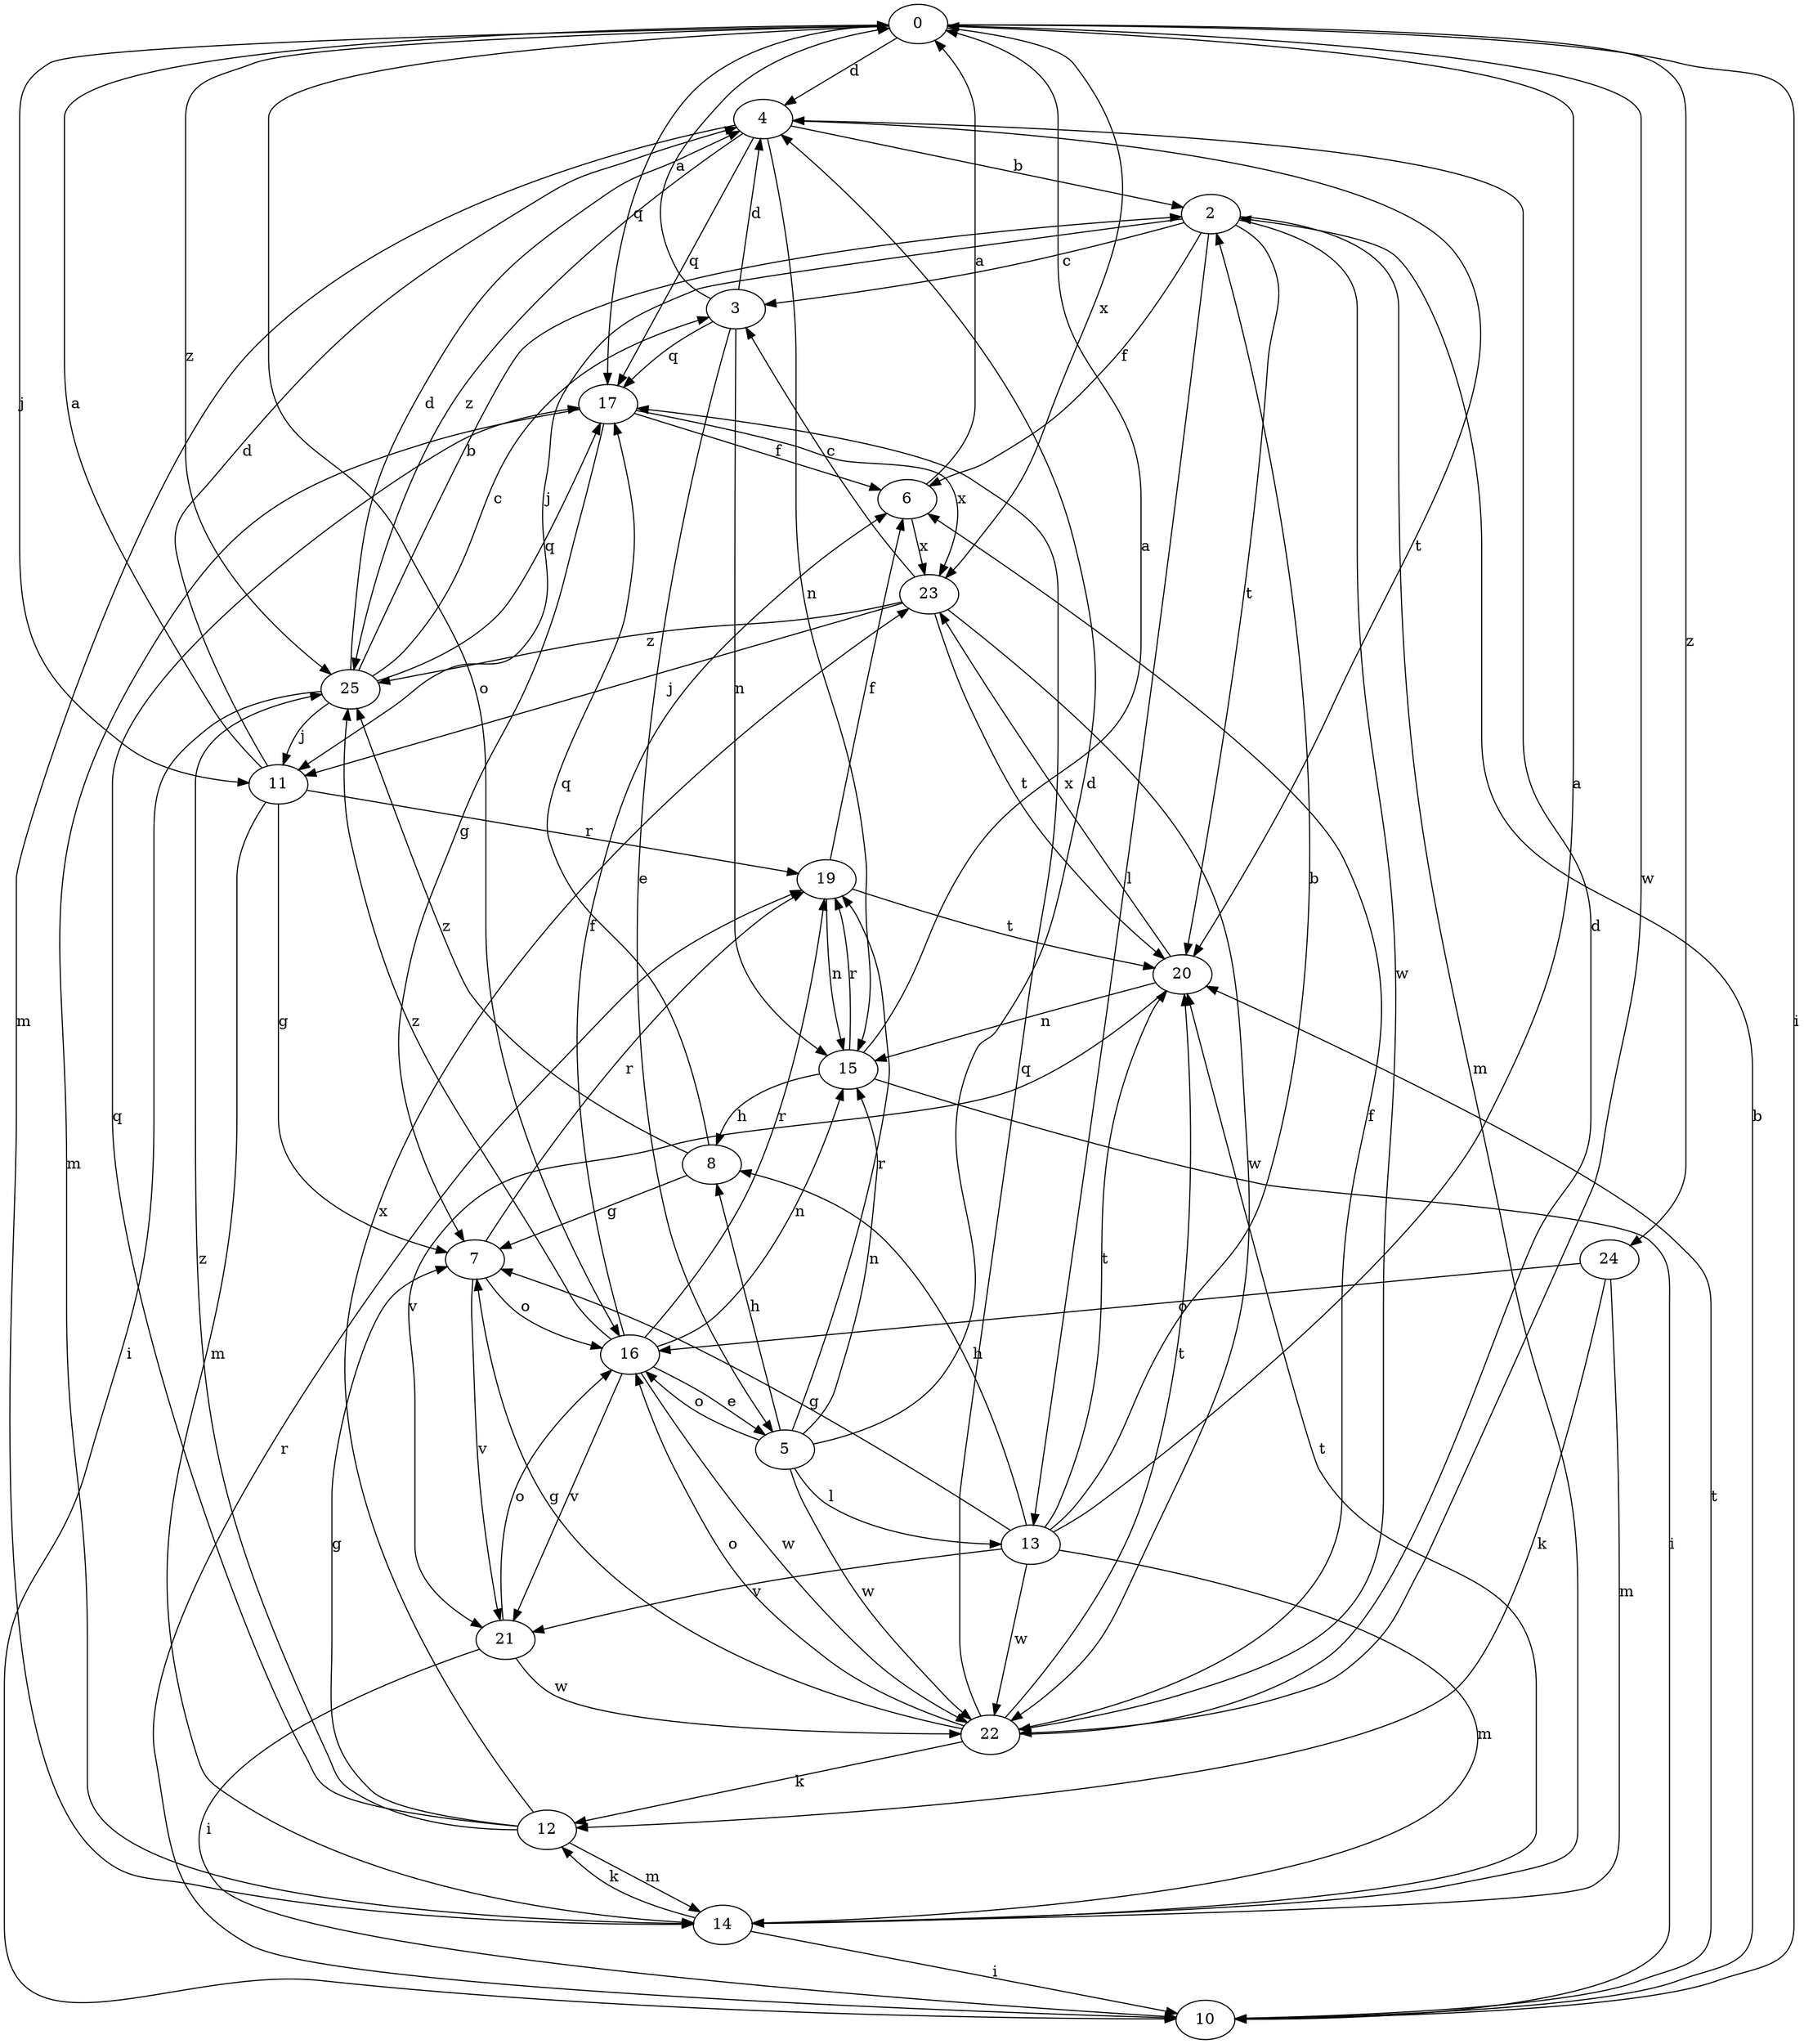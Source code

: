 strict digraph  {
0;
2;
3;
4;
5;
6;
7;
8;
10;
11;
12;
13;
14;
15;
16;
17;
19;
20;
21;
22;
23;
24;
25;
0 -> 4  [label=d];
0 -> 10  [label=i];
0 -> 11  [label=j];
0 -> 16  [label=o];
0 -> 17  [label=q];
0 -> 22  [label=w];
0 -> 23  [label=x];
0 -> 24  [label=z];
0 -> 25  [label=z];
2 -> 3  [label=c];
2 -> 6  [label=f];
2 -> 11  [label=j];
2 -> 13  [label=l];
2 -> 14  [label=m];
2 -> 20  [label=t];
2 -> 22  [label=w];
3 -> 0  [label=a];
3 -> 4  [label=d];
3 -> 5  [label=e];
3 -> 15  [label=n];
3 -> 17  [label=q];
4 -> 2  [label=b];
4 -> 14  [label=m];
4 -> 15  [label=n];
4 -> 17  [label=q];
4 -> 20  [label=t];
4 -> 25  [label=z];
5 -> 4  [label=d];
5 -> 8  [label=h];
5 -> 13  [label=l];
5 -> 15  [label=n];
5 -> 16  [label=o];
5 -> 19  [label=r];
5 -> 22  [label=w];
6 -> 0  [label=a];
6 -> 23  [label=x];
7 -> 16  [label=o];
7 -> 19  [label=r];
7 -> 21  [label=v];
8 -> 7  [label=g];
8 -> 17  [label=q];
8 -> 25  [label=z];
10 -> 2  [label=b];
10 -> 19  [label=r];
10 -> 20  [label=t];
11 -> 0  [label=a];
11 -> 4  [label=d];
11 -> 7  [label=g];
11 -> 14  [label=m];
11 -> 19  [label=r];
12 -> 7  [label=g];
12 -> 14  [label=m];
12 -> 17  [label=q];
12 -> 23  [label=x];
12 -> 25  [label=z];
13 -> 0  [label=a];
13 -> 2  [label=b];
13 -> 7  [label=g];
13 -> 8  [label=h];
13 -> 14  [label=m];
13 -> 20  [label=t];
13 -> 21  [label=v];
13 -> 22  [label=w];
14 -> 10  [label=i];
14 -> 12  [label=k];
14 -> 20  [label=t];
15 -> 0  [label=a];
15 -> 8  [label=h];
15 -> 10  [label=i];
15 -> 19  [label=r];
16 -> 5  [label=e];
16 -> 6  [label=f];
16 -> 15  [label=n];
16 -> 19  [label=r];
16 -> 21  [label=v];
16 -> 22  [label=w];
16 -> 25  [label=z];
17 -> 6  [label=f];
17 -> 7  [label=g];
17 -> 14  [label=m];
17 -> 23  [label=x];
19 -> 6  [label=f];
19 -> 15  [label=n];
19 -> 20  [label=t];
20 -> 15  [label=n];
20 -> 21  [label=v];
20 -> 23  [label=x];
21 -> 10  [label=i];
21 -> 16  [label=o];
21 -> 22  [label=w];
22 -> 4  [label=d];
22 -> 6  [label=f];
22 -> 7  [label=g];
22 -> 12  [label=k];
22 -> 16  [label=o];
22 -> 17  [label=q];
22 -> 20  [label=t];
23 -> 3  [label=c];
23 -> 11  [label=j];
23 -> 20  [label=t];
23 -> 22  [label=w];
23 -> 25  [label=z];
24 -> 12  [label=k];
24 -> 14  [label=m];
24 -> 16  [label=o];
25 -> 2  [label=b];
25 -> 3  [label=c];
25 -> 4  [label=d];
25 -> 10  [label=i];
25 -> 11  [label=j];
25 -> 17  [label=q];
}
